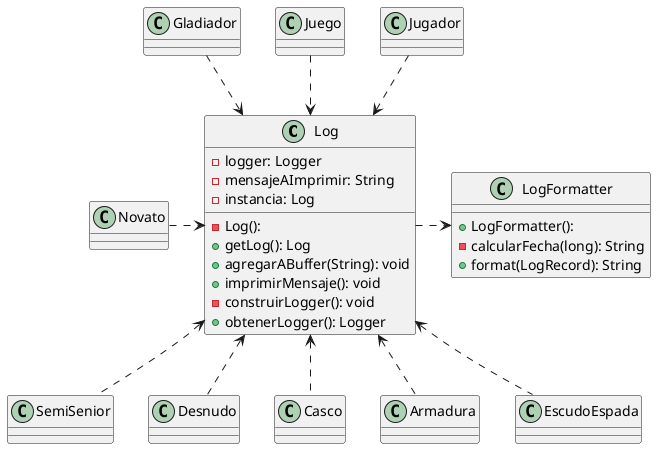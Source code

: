 @startuml

class Log {
  - Log():
  - logger: Logger
  - mensajeAImprimir: String
  - instancia: Log
  + getLog(): Log
  + agregarABuffer(String): void
  + imprimirMensaje(): void
  - construirLogger(): void
  + obtenerLogger(): Logger
}



class LogFormatter {
  + LogFormatter():
  - calcularFecha(long): String
  + format(LogRecord): String
}
Log .> LogFormatter
Gladiador .-> Log
Novato .> Log
Log <-. SemiSenior
Juego .-> Log
Jugador .-> Log
Log <-. Desnudo
Log <-. Casco
Log <-. Armadura
Log <-. EscudoEspada

@enduml
// podemos incluir esto pero complejiza lo que se quiere mostrar sin aportar mucho mas
